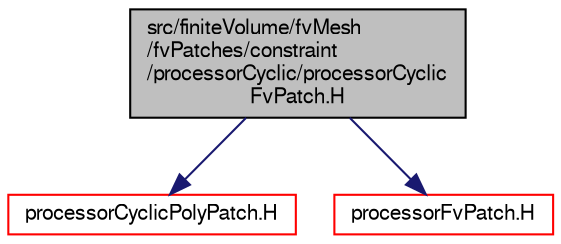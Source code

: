 digraph "src/finiteVolume/fvMesh/fvPatches/constraint/processorCyclic/processorCyclicFvPatch.H"
{
  bgcolor="transparent";
  edge [fontname="FreeSans",fontsize="10",labelfontname="FreeSans",labelfontsize="10"];
  node [fontname="FreeSans",fontsize="10",shape=record];
  Node0 [label="src/finiteVolume/fvMesh\l/fvPatches/constraint\l/processorCyclic/processorCyclic\lFvPatch.H",height=0.2,width=0.4,color="black", fillcolor="grey75", style="filled", fontcolor="black"];
  Node0 -> Node1 [color="midnightblue",fontsize="10",style="solid",fontname="FreeSans"];
  Node1 [label="processorCyclicPolyPatch.H",height=0.2,width=0.4,color="red",URL="$a11723.html"];
  Node0 -> Node227 [color="midnightblue",fontsize="10",style="solid",fontname="FreeSans"];
  Node227 [label="processorFvPatch.H",height=0.2,width=0.4,color="red",URL="$a03620.html"];
}
